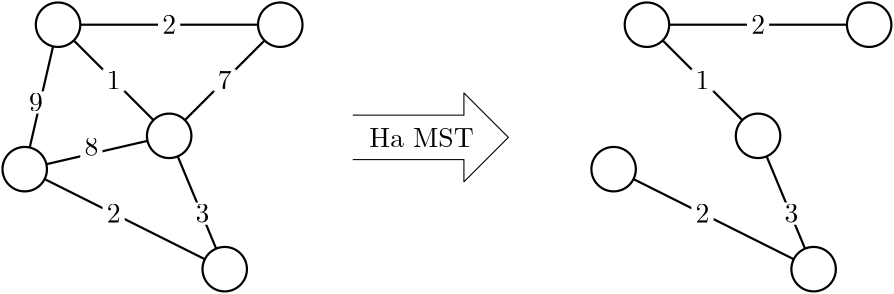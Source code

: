 <?xml version="1.0"?>
<!DOCTYPE ipe SYSTEM "ipe.dtd">
<ipe version="70218" creator="Ipe 7.2.28">
<info created="D:20240418102421" modified="D:20240418102900"/>
<ipestyle name="basic">
<symbol name="arrow/arc(spx)">
<path stroke="sym-stroke" fill="sym-stroke" pen="sym-pen">
0 0 m
-1 0.333 l
-1 -0.333 l
h
</path>
</symbol>
<symbol name="arrow/farc(spx)">
<path stroke="sym-stroke" fill="white" pen="sym-pen">
0 0 m
-1 0.333 l
-1 -0.333 l
h
</path>
</symbol>
<symbol name="arrow/ptarc(spx)">
<path stroke="sym-stroke" fill="sym-stroke" pen="sym-pen">
0 0 m
-1 0.333 l
-0.8 0 l
-1 -0.333 l
h
</path>
</symbol>
<symbol name="arrow/fptarc(spx)">
<path stroke="sym-stroke" fill="white" pen="sym-pen">
0 0 m
-1 0.333 l
-0.8 0 l
-1 -0.333 l
h
</path>
</symbol>
<symbol name="mark/circle(sx)" transformations="translations">
<path fill="sym-stroke">
0.6 0 0 0.6 0 0 e
0.4 0 0 0.4 0 0 e
</path>
</symbol>
<symbol name="mark/disk(sx)" transformations="translations">
<path fill="sym-stroke">
0.6 0 0 0.6 0 0 e
</path>
</symbol>
<symbol name="mark/fdisk(sfx)" transformations="translations">
<group>
<path fill="sym-fill">
0.5 0 0 0.5 0 0 e
</path>
<path fill="sym-stroke" fillrule="eofill">
0.6 0 0 0.6 0 0 e
0.4 0 0 0.4 0 0 e
</path>
</group>
</symbol>
<symbol name="mark/box(sx)" transformations="translations">
<path fill="sym-stroke" fillrule="eofill">
-0.6 -0.6 m
0.6 -0.6 l
0.6 0.6 l
-0.6 0.6 l
h
-0.4 -0.4 m
0.4 -0.4 l
0.4 0.4 l
-0.4 0.4 l
h
</path>
</symbol>
<symbol name="mark/square(sx)" transformations="translations">
<path fill="sym-stroke">
-0.6 -0.6 m
0.6 -0.6 l
0.6 0.6 l
-0.6 0.6 l
h
</path>
</symbol>
<symbol name="mark/fsquare(sfx)" transformations="translations">
<group>
<path fill="sym-fill">
-0.5 -0.5 m
0.5 -0.5 l
0.5 0.5 l
-0.5 0.5 l
h
</path>
<path fill="sym-stroke" fillrule="eofill">
-0.6 -0.6 m
0.6 -0.6 l
0.6 0.6 l
-0.6 0.6 l
h
-0.4 -0.4 m
0.4 -0.4 l
0.4 0.4 l
-0.4 0.4 l
h
</path>
</group>
</symbol>
<symbol name="mark/cross(sx)" transformations="translations">
<group>
<path fill="sym-stroke">
-0.43 -0.57 m
0.57 0.43 l
0.43 0.57 l
-0.57 -0.43 l
h
</path>
<path fill="sym-stroke">
-0.43 0.57 m
0.57 -0.43 l
0.43 -0.57 l
-0.57 0.43 l
h
</path>
</group>
</symbol>
<symbol name="arrow/fnormal(spx)">
<path stroke="sym-stroke" fill="white" pen="sym-pen">
0 0 m
-1 0.333 l
-1 -0.333 l
h
</path>
</symbol>
<symbol name="arrow/pointed(spx)">
<path stroke="sym-stroke" fill="sym-stroke" pen="sym-pen">
0 0 m
-1 0.333 l
-0.8 0 l
-1 -0.333 l
h
</path>
</symbol>
<symbol name="arrow/fpointed(spx)">
<path stroke="sym-stroke" fill="white" pen="sym-pen">
0 0 m
-1 0.333 l
-0.8 0 l
-1 -0.333 l
h
</path>
</symbol>
<symbol name="arrow/linear(spx)">
<path stroke="sym-stroke" pen="sym-pen">
-1 0.333 m
0 0 l
-1 -0.333 l
</path>
</symbol>
<symbol name="arrow/fdouble(spx)">
<path stroke="sym-stroke" fill="white" pen="sym-pen">
0 0 m
-1 0.333 l
-1 -0.333 l
h
-1 0 m
-2 0.333 l
-2 -0.333 l
h
</path>
</symbol>
<symbol name="arrow/double(spx)">
<path stroke="sym-stroke" fill="sym-stroke" pen="sym-pen">
0 0 m
-1 0.333 l
-1 -0.333 l
h
-1 0 m
-2 0.333 l
-2 -0.333 l
h
</path>
</symbol>
<symbol name="arrow/mid-normal(spx)">
<path stroke="sym-stroke" fill="sym-stroke" pen="sym-pen">
0.5 0 m
-0.5 0.333 l
-0.5 -0.333 l
h
</path>
</symbol>
<symbol name="arrow/mid-fnormal(spx)">
<path stroke="sym-stroke" fill="white" pen="sym-pen">
0.5 0 m
-0.5 0.333 l
-0.5 -0.333 l
h
</path>
</symbol>
<symbol name="arrow/mid-pointed(spx)">
<path stroke="sym-stroke" fill="sym-stroke" pen="sym-pen">
0.5 0 m
-0.5 0.333 l
-0.3 0 l
-0.5 -0.333 l
h
</path>
</symbol>
<symbol name="arrow/mid-fpointed(spx)">
<path stroke="sym-stroke" fill="white" pen="sym-pen">
0.5 0 m
-0.5 0.333 l
-0.3 0 l
-0.5 -0.333 l
h
</path>
</symbol>
<symbol name="arrow/mid-double(spx)">
<path stroke="sym-stroke" fill="sym-stroke" pen="sym-pen">
1 0 m
0 0.333 l
0 -0.333 l
h
0 0 m
-1 0.333 l
-1 -0.333 l
h
</path>
</symbol>
<symbol name="arrow/mid-fdouble(spx)">
<path stroke="sym-stroke" fill="white" pen="sym-pen">
1 0 m
0 0.333 l
0 -0.333 l
h
0 0 m
-1 0.333 l
-1 -0.333 l
h
</path>
</symbol>
<anglesize name="22.5 deg" value="22.5"/>
<anglesize name="30 deg" value="30"/>
<anglesize name="45 deg" value="45"/>
<anglesize name="60 deg" value="60"/>
<anglesize name="90 deg" value="90"/>
<arrowsize name="large" value="10"/>
<arrowsize name="small" value="5"/>
<arrowsize name="tiny" value="3"/>
<color name="blue" value="0 0 1"/>
<color name="brown" value="0.647 0.165 0.165"/>
<color name="darkblue" value="0 0 0.545"/>
<color name="darkcyan" value="0 0.545 0.545"/>
<color name="darkgray" value="0.663"/>
<color name="darkgreen" value="0 0.392 0"/>
<color name="darkmagenta" value="0.545 0 0.545"/>
<color name="darkorange" value="1 0.549 0"/>
<color name="darkred" value="0.545 0 0"/>
<color name="gold" value="1 0.843 0"/>
<color name="gray" value="0.745"/>
<color name="green" value="0 1 0"/>
<color name="lightblue" value="0.678 0.847 0.902"/>
<color name="lightcyan" value="0.878 1 1"/>
<color name="lightgray" value="0.827"/>
<color name="lightgreen" value="0.565 0.933 0.565"/>
<color name="lightyellow" value="1 1 0.878"/>
<color name="navy" value="0 0 0.502"/>
<color name="orange" value="1 0.647 0"/>
<color name="pink" value="1 0.753 0.796"/>
<color name="purple" value="0.627 0.125 0.941"/>
<color name="red" value="1 0 0"/>
<color name="seagreen" value="0.18 0.545 0.341"/>
<color name="turquoise" value="0.251 0.878 0.816"/>
<color name="violet" value="0.933 0.51 0.933"/>
<color name="yellow" value="1 1 0"/>
<dashstyle name="dash dot dotted" value="[4 2 1 2 1 2] 0"/>
<dashstyle name="dash dotted" value="[4 2 1 2] 0"/>
<dashstyle name="dashed" value="[4] 0"/>
<dashstyle name="dotted" value="[1 3] 0"/>
<gridsize name="10 pts (~3.5 mm)" value="10"/>
<gridsize name="14 pts (~5 mm)" value="14"/>
<gridsize name="16 pts (~6 mm)" value="16"/>
<gridsize name="20 pts (~7 mm)" value="20"/>
<gridsize name="28 pts (~10 mm)" value="28"/>
<gridsize name="32 pts (~12 mm)" value="32"/>
<gridsize name="4 pts" value="4"/>
<gridsize name="56 pts (~20 mm)" value="56"/>
<gridsize name="8 pts (~3 mm)" value="8"/>
<opacity name="10%" value="0.1"/>
<opacity name="30%" value="0.3"/>
<opacity name="50%" value="0.5"/>
<opacity name="75%" value="0.75"/>
<pen name="fat" value="1.2"/>
<pen name="heavier" value="0.8"/>
<pen name="ultrafat" value="2"/>
<symbolsize name="large" value="5"/>
<symbolsize name="small" value="2"/>
<symbolsize name="tiny" value="1.1"/>
<textsize name="Huge" value="\Huge"/>
<textsize name="LARGE" value="\LARGE"/>
<textsize name="Large" value="\Large"/>
<textsize name="footnote" value="\footnotesize"/>
<textsize name="huge" value="\huge"/>
<textsize name="large" value="\large"/>
<textsize name="script" value="\scriptsize"/>
<textsize name="small" value="\small"/>
<textsize name="tiny" value="\tiny"/>
<textstyle name="center" begin="\begin{center}" end="\end{center}"/>
<textstyle name="item" begin="\begin{itemize}\item{}" end="\end{itemize}"/>
<textstyle name="itemize" begin="\begin{itemize}" end="\end{itemize}"/>
<tiling name="falling" angle="-60" step="4" width="1"/>
<tiling name="rising" angle="30" step="4" width="1"/>
</ipestyle>
<page>
<layer name="alpha"/>
<view layers="alpha" active="alpha"/>
<path layer="alpha" stroke="0" fill="white" pen="heavier">
172 708 m
244 672 l
</path>
<path stroke="0" pen="heavier">
244 672 m
224 720 l
172 708 l
</path>
<path stroke="0" pen="heavier">
224 720 m
184 760 l
172 708 l
172 708 l
</path>
<path stroke="0" pen="heavier">
184 760 m
264 760 l
224 720 l
</path>
<path stroke="0" fill="white" pen="heavier">
8 0 0 8 224 720 e
</path>
<path matrix="1 0 0 1 40 40" stroke="0" fill="1" pen="heavier">
8 0 0 8 224 720 e
</path>
<path matrix="1 0 0 1 -40 40" stroke="0" fill="1" pen="heavier">
8 0 0 8 224 720 e
</path>
<path matrix="1 0 0 1 -52 -12" stroke="0" fill="1" pen="heavier">
8 0 0 8 224 720 e
</path>
<path matrix="1 0 0 1 20 -48" stroke="0" fill="1" pen="heavier">
8 0 0 8 224 720 e
</path>
<text matrix="1 0 0 1 4 0" transformations="translations" pos="292 716" stroke="0" type="label" width="37.637" height="6.808" depth="0" valign="baseline">Ha MST</text>
<path matrix="1 0 0 1 -13.8928 -0.552074" stroke="0">
304 728 m
344 728 l
344 736 l
360 720 l
344 704 l
344 712 l
304 712 l
</path>
<path matrix="1 0 0 1 64 108" fill="white">
156 656 m
156 648 l
164 648 l
164 656 l
h
</path>
<text matrix="1 0 0 1 64 108" transformations="translations" pos="160 652" stroke="0" type="label" width="4.981" height="6.42" depth="0" halign="center" valign="center">2</text>
<path matrix="1 0 0 1 44 40" fill="white">
156 656 m
156 648 l
164 648 l
164 656 l
h
</path>
<text matrix="1 0 0 1 44 40" transformations="translations" pos="160 652" stroke="0" type="label" width="4.981" height="6.42" depth="0" halign="center" valign="center">2</text>
<path fill="white">
172 736 m
172 728 l
180 728 l
180 736 l
h
</path>
<text matrix="1 0 0 1 16 80" transformations="translations" pos="160 652" stroke="0" type="label" width="4.981" height="6.42" depth="0" halign="center" valign="center">9</text>
<path matrix="1 0 0 1 20 -16" fill="white">
172 736 m
172 728 l
180 728 l
180 736 l
h
</path>
<text matrix="1 0 0 1 36 64" transformations="translations" pos="160 652" stroke="0" type="label" width="4.981" height="6.42" depth="0" halign="center" valign="center">8</text>
<path matrix="1 0 0 1 28 8" fill="white">
172 736 m
172 728 l
180 728 l
180 736 l
h
</path>
<text matrix="1 0 0 1 44 88" transformations="translations" pos="160 652" stroke="0" type="label" width="4.981" height="6.42" depth="0" halign="center" valign="center">1</text>
<path matrix="1 0 0 1 68 8" fill="white">
172 736 m
172 728 l
180 728 l
180 736 l
h
</path>
<text matrix="1 0 0 1 84 88" transformations="translations" pos="160 652" stroke="0" type="label" width="4.981" height="6.42" depth="0" halign="center" valign="center">7</text>
<path matrix="1 0 0 1 60 -40" fill="white">
172 736 m
172 728 l
180 728 l
180 736 l
h
</path>
<text matrix="1 0 0 1 76 40" transformations="translations" pos="160 652" stroke="0" type="label" width="4.981" height="6.42" depth="0" halign="center" valign="center">3</text>
<path matrix="1 0 0 1 212 0" stroke="0" fill="white" pen="heavier">
172 708 m
244 672 l
</path>
<path stroke="0" pen="heavier">
436 720 m
456 672 l
</path>
<path stroke="0" pen="heavier">
396 760 m
436 720 l
</path>
<path stroke="0" pen="heavier">
476 760 m
396 760 l
</path>
<path matrix="1 0 0 1 212 0" stroke="0" fill="white" pen="heavier">
8 0 0 8 224 720 e
</path>
<path matrix="1 0 0 1 252 40" stroke="0" fill="1" pen="heavier">
8 0 0 8 224 720 e
</path>
<path matrix="1 0 0 1 172 40" stroke="0" fill="1" pen="heavier">
8 0 0 8 224 720 e
</path>
<path matrix="1 0 0 1 160 -12" stroke="0" fill="1" pen="heavier">
8 0 0 8 224 720 e
</path>
<path matrix="1 0 0 1 232 -48" stroke="0" fill="1" pen="heavier">
8 0 0 8 224 720 e
</path>
<path matrix="1 0 0 1 276 108" fill="white">
156 656 m
156 648 l
164 648 l
164 656 l
h
</path>
<text matrix="1 0 0 1 276 108" transformations="translations" pos="160 652" stroke="0" type="label" width="4.981" height="6.42" depth="0" halign="center" valign="center">2</text>
<path matrix="1 0 0 1 256 40" fill="white">
156 656 m
156 648 l
164 648 l
164 656 l
h
</path>
<text matrix="1 0 0 1 256 40" transformations="translations" pos="160 652" stroke="0" type="label" width="4.981" height="6.42" depth="0" halign="center" valign="center">2</text>
<path matrix="1 0 0 1 240 8" fill="white">
172 736 m
172 728 l
180 728 l
180 736 l
h
</path>
<text matrix="1 0 0 1 256 88" transformations="translations" pos="160 652" stroke="0" type="label" width="4.981" height="6.42" depth="0" halign="center" valign="center">1</text>
<path matrix="1 0 0 1 272 -40" fill="white">
172 736 m
172 728 l
180 728 l
180 736 l
h
</path>
<text matrix="1 0 0 1 288 40" transformations="translations" pos="160 652" stroke="0" type="label" width="4.981" height="6.42" depth="0" halign="center" valign="center">3</text>
</page>
</ipe>
